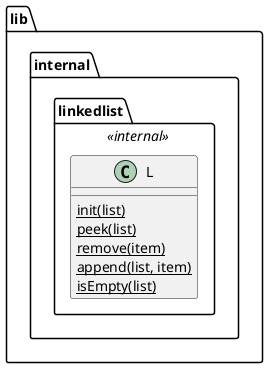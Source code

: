 @startuml linkedlist

namespace lib {
  namespace internal {
    namespace linkedlist <<internal>> {
      class L {
        {static} init(list)
        {static} peek(list)
        {static} remove(item)
        {static} append(list, item)
        {static} isEmpty(list)
      }
    }
  }
}

@enduml
